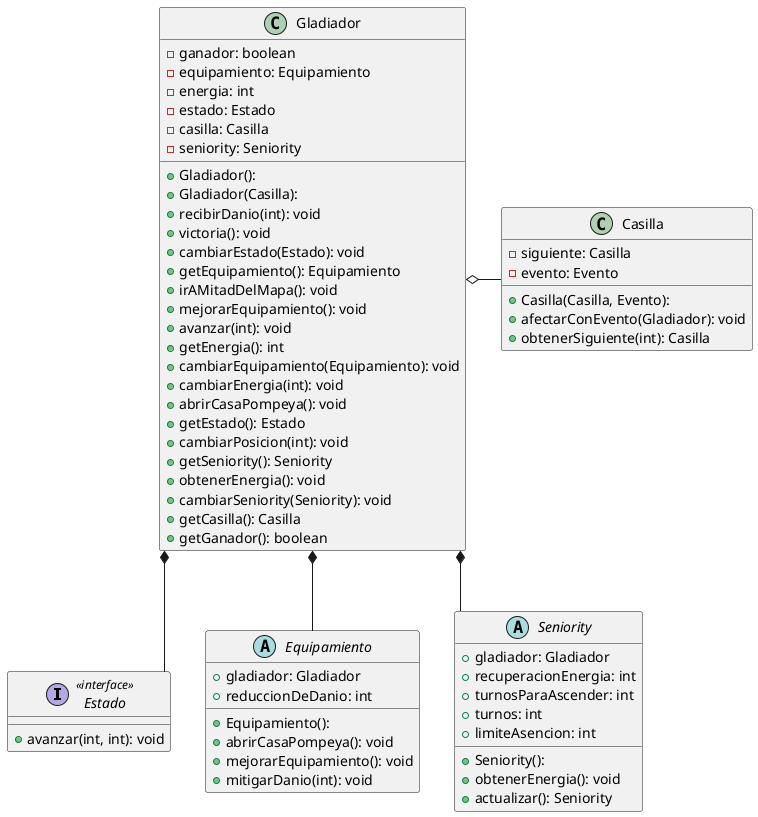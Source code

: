 @startuml

skinparam linetype ortho

interface Estado << interface >> {
  + avanzar(int, int): void
}

abstract class Equipamiento {
  + Equipamiento():
  + gladiador: Gladiador
  + reduccionDeDanio: int
  + abrirCasaPompeya(): void
  + mejorarEquipamiento(): void
  + mitigarDanio(int): void
}

abstract class Seniority {
  + Seniority():
  + gladiador: Gladiador
  + recuperacionEnergia: int
  + turnosParaAscender: int
  + turnos: int
  + limiteAsencion: int
  + obtenerEnergia(): void
  + actualizar(): Seniority
}

class Casilla {
  + Casilla(Casilla, Evento):
  - siguiente: Casilla
  - evento: Evento
  + afectarConEvento(Gladiador): void
  + obtenerSiguiente(int): Casilla
}



class Gladiador {
  + Gladiador():
  + Gladiador(Casilla):
  - ganador: boolean
  - equipamiento: Equipamiento
  - energia: int
  - estado: Estado
  - casilla: Casilla
  - seniority: Seniority
  + recibirDanio(int): void
  + victoria(): void
  + cambiarEstado(Estado): void
  + getEquipamiento(): Equipamiento
  + irAMitadDelMapa(): void
  + mejorarEquipamiento(): void
  + avanzar(int): void
  + getEnergia(): int
  + cambiarEquipamiento(Equipamiento): void
  + cambiarEnergia(int): void
  + abrirCasaPompeya(): void
  + getEstado(): Estado
  + cambiarPosicion(int): void
  + getSeniority(): Seniority
  + obtenerEnergia(): void
  + cambiarSeniority(Seniority): void
  + getCasilla(): Casilla
  + getGanador(): boolean
}

Gladiador   *--  Estado
Gladiador   *--  Equipamiento
Gladiador   *--  Seniority
Gladiador   o- Casilla

@enduml
